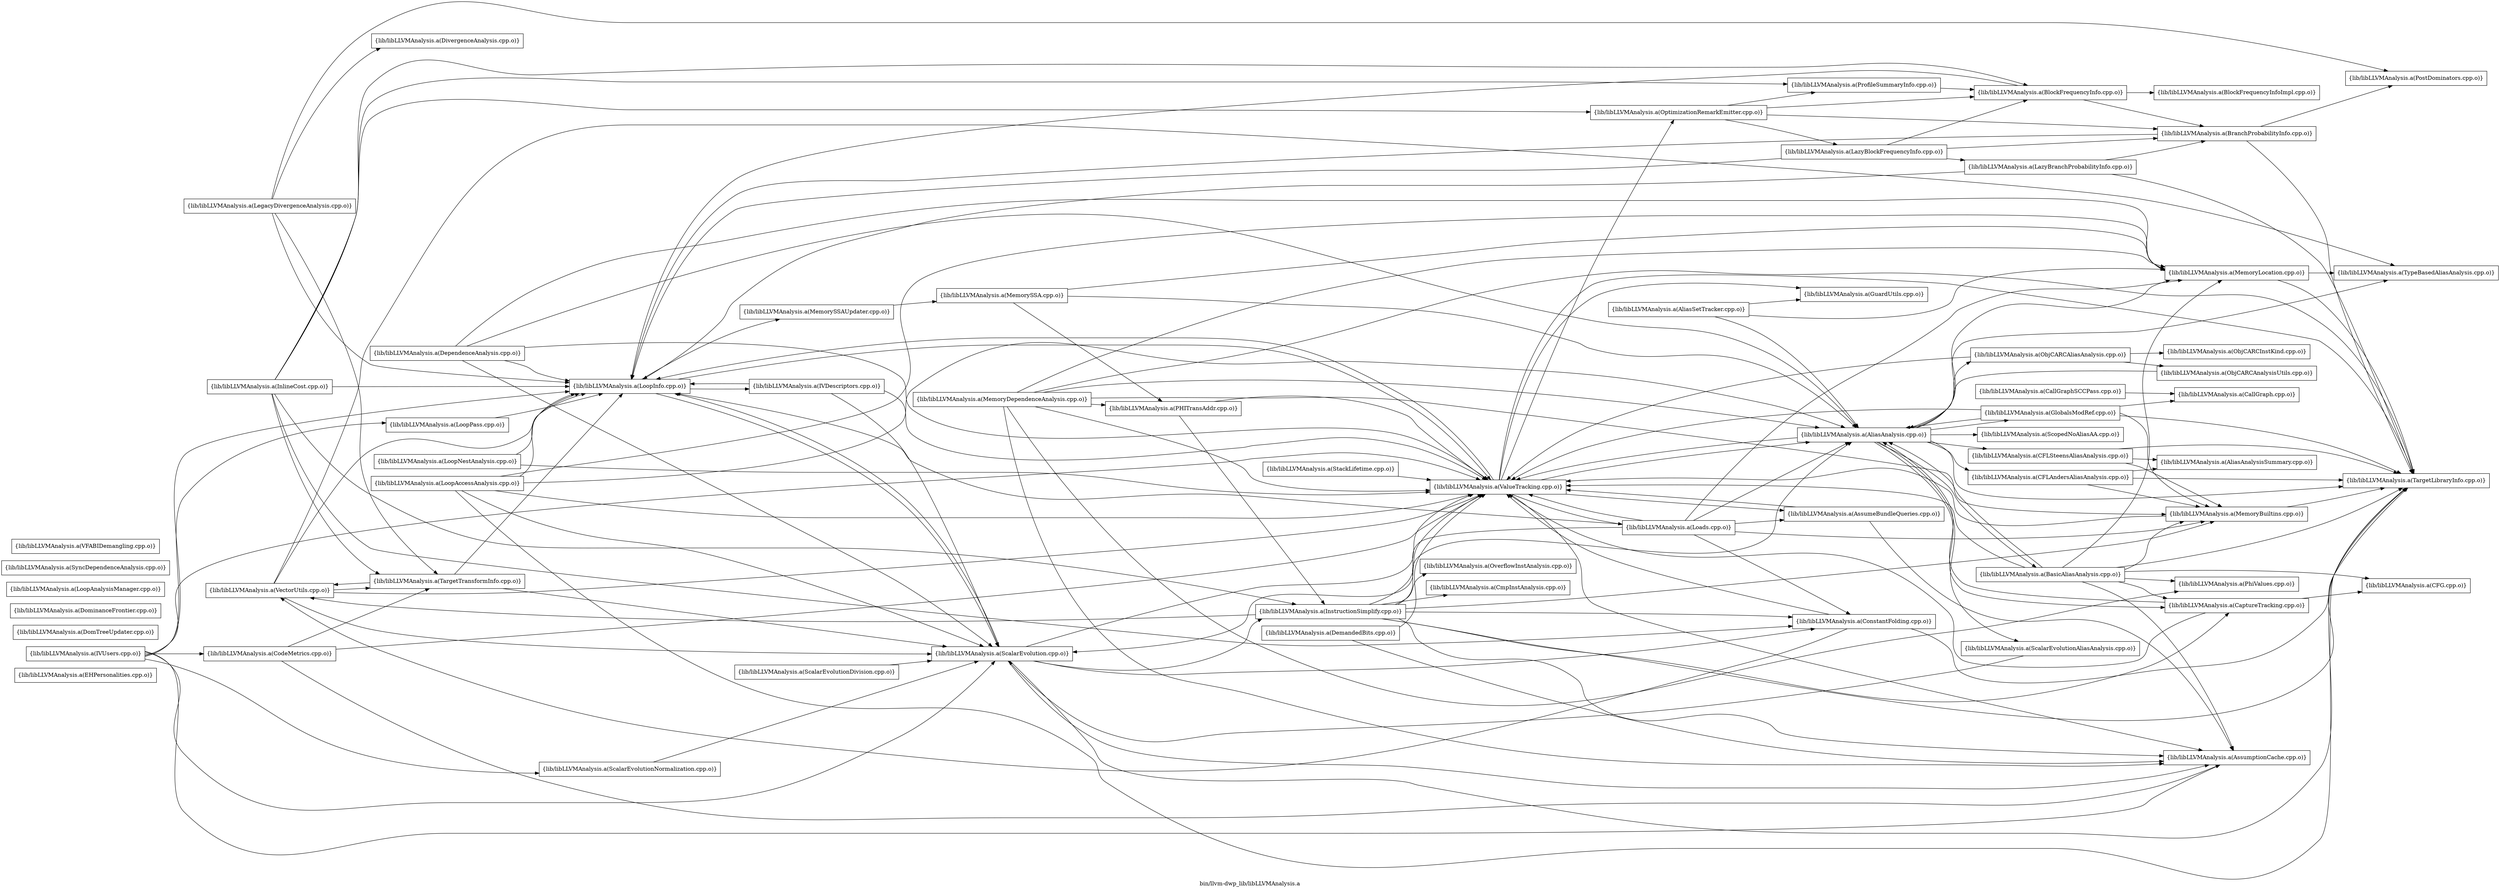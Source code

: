 digraph "bin/llvm-dwp_lib/libLLVMAnalysis.a" {
	label="bin/llvm-dwp_lib/libLLVMAnalysis.a";
	rankdir=LR;

	Node0x55b3c19385a8 [shape=record,shape=box,group=0,label="{lib/libLLVMAnalysis.a(EHPersonalities.cpp.o)}"];
	Node0x55b3c193c6a8 [shape=record,shape=box,group=0,label="{lib/libLLVMAnalysis.a(VectorUtils.cpp.o)}"];
	Node0x55b3c193c6a8 -> Node0x55b3c1937108;
	Node0x55b3c193c6a8 -> Node0x55b3c1939598;
	Node0x55b3c193c6a8 -> Node0x55b3c1931848;
	Node0x55b3c193c6a8 -> Node0x55b3c1930678;
	Node0x55b3c193c6a8 -> Node0x55b3c193cab8;
	Node0x55b3c1931848 [shape=record,shape=box,group=0,label="{lib/libLLVMAnalysis.a(TargetTransformInfo.cpp.o)}"];
	Node0x55b3c1931848 -> Node0x55b3c1937108;
	Node0x55b3c1931848 -> Node0x55b3c1939598;
	Node0x55b3c1931848 -> Node0x55b3c193c6a8;
	Node0x55b3c193cab8 [shape=record,shape=box,group=0,label="{lib/libLLVMAnalysis.a(ValueTracking.cpp.o)}"];
	Node0x55b3c193cab8 -> Node0x55b3c1942b48;
	Node0x55b3c193cab8 -> Node0x55b3c19438b8;
	Node0x55b3c193cab8 -> Node0x55b3c1943138;
	Node0x55b3c193cab8 -> Node0x55b3c19406b8;
	Node0x55b3c193cab8 -> Node0x55b3c1933f58;
	Node0x55b3c193cab8 -> Node0x55b3c1937108;
	Node0x55b3c193cab8 -> Node0x55b3c1937d88;
	Node0x55b3c193cab8 -> Node0x55b3c1931fc8;
	Node0x55b3c1935358 [shape=record,shape=box,group=0,label="{lib/libLLVMAnalysis.a(ProfileSummaryInfo.cpp.o)}"];
	Node0x55b3c1935358 -> Node0x55b3c192fea8;
	Node0x55b3c1942b48 [shape=record,shape=box,group=0,label="{lib/libLLVMAnalysis.a(AliasAnalysis.cpp.o)}"];
	Node0x55b3c1942b48 -> Node0x55b3c1930c18;
	Node0x55b3c1942b48 -> Node0x55b3c1932d38;
	Node0x55b3c1942b48 -> Node0x55b3c193dbe8;
	Node0x55b3c1942b48 -> Node0x55b3c1935998;
	Node0x55b3c1942b48 -> Node0x55b3c193fee8;
	Node0x55b3c1942b48 -> Node0x55b3c1935b28;
	Node0x55b3c1942b48 -> Node0x55b3c19371f8;
	Node0x55b3c1942b48 -> Node0x55b3c1938918;
	Node0x55b3c1942b48 -> Node0x55b3c1931fc8;
	Node0x55b3c1942b48 -> Node0x55b3c1930678;
	Node0x55b3c1942b48 -> Node0x55b3c192fef8;
	Node0x55b3c1942b48 -> Node0x55b3c193cab8;
	Node0x55b3c1936ca8 [shape=record,shape=box,group=0,label="{lib/libLLVMAnalysis.a(DomTreeUpdater.cpp.o)}"];
	Node0x55b3c1937108 [shape=record,shape=box,group=0,label="{lib/libLLVMAnalysis.a(LoopInfo.cpp.o)}"];
	Node0x55b3c1937108 -> Node0x55b3c1941158;
	Node0x55b3c1937108 -> Node0x55b3c1934cc8;
	Node0x55b3c1937108 -> Node0x55b3c1939598;
	Node0x55b3c1937108 -> Node0x55b3c193cab8;
	Node0x55b3c1939598 [shape=record,shape=box,group=0,label="{lib/libLLVMAnalysis.a(ScalarEvolution.cpp.o)}"];
	Node0x55b3c1939598 -> Node0x55b3c1943138;
	Node0x55b3c1939598 -> Node0x55b3c1935768;
	Node0x55b3c1939598 -> Node0x55b3c1942f08;
	Node0x55b3c1939598 -> Node0x55b3c1937108;
	Node0x55b3c1939598 -> Node0x55b3c1931fc8;
	Node0x55b3c1939598 -> Node0x55b3c193cab8;
	Node0x55b3c1935768 [shape=record,shape=box,group=0,label="{lib/libLLVMAnalysis.a(ConstantFolding.cpp.o)}"];
	Node0x55b3c1935768 -> Node0x55b3c1931fc8;
	Node0x55b3c1935768 -> Node0x55b3c193cab8;
	Node0x55b3c1935768 -> Node0x55b3c193c6a8;
	Node0x55b3c192fea8 [shape=record,shape=box,group=0,label="{lib/libLLVMAnalysis.a(BlockFrequencyInfo.cpp.o)}"];
	Node0x55b3c192fea8 -> Node0x55b3c1931988;
	Node0x55b3c192fea8 -> Node0x55b3c19320b8;
	Node0x55b3c192fea8 -> Node0x55b3c1937108;
	Node0x55b3c19320b8 [shape=record,shape=box,group=0,label="{lib/libLLVMAnalysis.a(BranchProbabilityInfo.cpp.o)}"];
	Node0x55b3c19320b8 -> Node0x55b3c1937108;
	Node0x55b3c19320b8 -> Node0x55b3c1939368;
	Node0x55b3c19320b8 -> Node0x55b3c1931fc8;
	Node0x55b3c1937d88 [shape=record,shape=box,group=0,label="{lib/libLLVMAnalysis.a(OptimizationRemarkEmitter.cpp.o)}"];
	Node0x55b3c1937d88 -> Node0x55b3c192fea8;
	Node0x55b3c1937d88 -> Node0x55b3c19320b8;
	Node0x55b3c1937d88 -> Node0x55b3c1930128;
	Node0x55b3c1937d88 -> Node0x55b3c1935358;
	Node0x55b3c1930678 [shape=record,shape=box,group=0,label="{lib/libLLVMAnalysis.a(TypeBasedAliasAnalysis.cpp.o)}"];
	Node0x55b3c1930128 [shape=record,shape=box,group=0,label="{lib/libLLVMAnalysis.a(LazyBlockFrequencyInfo.cpp.o)}"];
	Node0x55b3c1930128 -> Node0x55b3c192fea8;
	Node0x55b3c1930128 -> Node0x55b3c19320b8;
	Node0x55b3c1930128 -> Node0x55b3c192fd68;
	Node0x55b3c1930128 -> Node0x55b3c1937108;
	Node0x55b3c1931fc8 [shape=record,shape=box,group=0,label="{lib/libLLVMAnalysis.a(TargetLibraryInfo.cpp.o)}"];
	Node0x55b3c1930e48 [shape=record,shape=box,group=0,label="{lib/libLLVMAnalysis.a(LegacyDivergenceAnalysis.cpp.o)}"];
	Node0x55b3c1930e48 -> Node0x55b3c19337d8;
	Node0x55b3c1930e48 -> Node0x55b3c1937108;
	Node0x55b3c1930e48 -> Node0x55b3c1939368;
	Node0x55b3c1930e48 -> Node0x55b3c1931848;
	Node0x55b3c19312f8 [shape=record,shape=box,group=0,label="{lib/libLLVMAnalysis.a(CFG.cpp.o)}"];
	Node0x55b3c1931988 [shape=record,shape=box,group=0,label="{lib/libLLVMAnalysis.a(BlockFrequencyInfoImpl.cpp.o)}"];
	Node0x55b3c1930c18 [shape=record,shape=box,group=0,label="{lib/libLLVMAnalysis.a(BasicAliasAnalysis.cpp.o)}"];
	Node0x55b3c1930c18 -> Node0x55b3c1942b48;
	Node0x55b3c1930c18 -> Node0x55b3c1943138;
	Node0x55b3c1930c18 -> Node0x55b3c19312f8;
	Node0x55b3c1930c18 -> Node0x55b3c1935998;
	Node0x55b3c1930c18 -> Node0x55b3c1935498;
	Node0x55b3c1930c18 -> Node0x55b3c1935b28;
	Node0x55b3c1930c18 -> Node0x55b3c1939228;
	Node0x55b3c1930c18 -> Node0x55b3c1931fc8;
	Node0x55b3c1930c18 -> Node0x55b3c193cab8;
	Node0x55b3c1937248 [shape=record,shape=box,group=0,label="{lib/libLLVMAnalysis.a(DominanceFrontier.cpp.o)}"];
	Node0x55b3c193fee8 [shape=record,shape=box,group=0,label="{lib/libLLVMAnalysis.a(GlobalsModRef.cpp.o)}"];
	Node0x55b3c193fee8 -> Node0x55b3c1942b48;
	Node0x55b3c193fee8 -> Node0x55b3c193e908;
	Node0x55b3c193fee8 -> Node0x55b3c1935498;
	Node0x55b3c193fee8 -> Node0x55b3c1931fc8;
	Node0x55b3c193fee8 -> Node0x55b3c193cab8;
	Node0x55b3c1941298 [shape=record,shape=box,group=0,label="{lib/libLLVMAnalysis.a(IVUsers.cpp.o)}"];
	Node0x55b3c1941298 -> Node0x55b3c1943138;
	Node0x55b3c1941298 -> Node0x55b3c1942008;
	Node0x55b3c1941298 -> Node0x55b3c1937108;
	Node0x55b3c1941298 -> Node0x55b3c1937798;
	Node0x55b3c1941298 -> Node0x55b3c1939598;
	Node0x55b3c1941298 -> Node0x55b3c1938b98;
	Node0x55b3c1941298 -> Node0x55b3c193cab8;
	Node0x55b3c19393b8 [shape=record,shape=box,group=0,label="{lib/libLLVMAnalysis.a(MemoryDependenceAnalysis.cpp.o)}"];
	Node0x55b3c19393b8 -> Node0x55b3c1942b48;
	Node0x55b3c19393b8 -> Node0x55b3c1943138;
	Node0x55b3c19393b8 -> Node0x55b3c1935498;
	Node0x55b3c19393b8 -> Node0x55b3c1935b28;
	Node0x55b3c19393b8 -> Node0x55b3c19375b8;
	Node0x55b3c19393b8 -> Node0x55b3c1939228;
	Node0x55b3c19393b8 -> Node0x55b3c1931fc8;
	Node0x55b3c19393b8 -> Node0x55b3c193cab8;
	Node0x55b3c1938918 [shape=record,shape=box,group=0,label="{lib/libLLVMAnalysis.a(ScalarEvolutionAliasAnalysis.cpp.o)}"];
	Node0x55b3c1938918 -> Node0x55b3c1939598;
	Node0x55b3c1933f58 [shape=record,shape=box,group=0,label="{lib/libLLVMAnalysis.a(Loads.cpp.o)}"];
	Node0x55b3c1933f58 -> Node0x55b3c1942b48;
	Node0x55b3c1933f58 -> Node0x55b3c19438b8;
	Node0x55b3c1933f58 -> Node0x55b3c1935768;
	Node0x55b3c1933f58 -> Node0x55b3c1937108;
	Node0x55b3c1933f58 -> Node0x55b3c1935498;
	Node0x55b3c1933f58 -> Node0x55b3c1935b28;
	Node0x55b3c1933f58 -> Node0x55b3c1939598;
	Node0x55b3c1933f58 -> Node0x55b3c193cab8;
	Node0x55b3c1935b28 [shape=record,shape=box,group=0,label="{lib/libLLVMAnalysis.a(MemoryLocation.cpp.o)}"];
	Node0x55b3c1935b28 -> Node0x55b3c1931fc8;
	Node0x55b3c1935b28 -> Node0x55b3c1930678;
	Node0x55b3c1932d38 [shape=record,shape=box,group=0,label="{lib/libLLVMAnalysis.a(CFLAndersAliasAnalysis.cpp.o)}"];
	Node0x55b3c1932d38 -> Node0x55b3c193da08;
	Node0x55b3c1932d38 -> Node0x55b3c1935498;
	Node0x55b3c1932d38 -> Node0x55b3c1931fc8;
	Node0x55b3c193dbe8 [shape=record,shape=box,group=0,label="{lib/libLLVMAnalysis.a(CFLSteensAliasAnalysis.cpp.o)}"];
	Node0x55b3c193dbe8 -> Node0x55b3c193da08;
	Node0x55b3c193dbe8 -> Node0x55b3c1935498;
	Node0x55b3c193dbe8 -> Node0x55b3c1931fc8;
	Node0x55b3c1935268 [shape=record,shape=box,group=0,label="{lib/libLLVMAnalysis.a(CallGraphSCCPass.cpp.o)}"];
	Node0x55b3c1935268 -> Node0x55b3c193e908;
	Node0x55b3c192fef8 [shape=record,shape=box,group=0,label="{lib/libLLVMAnalysis.a(ScopedNoAliasAA.cpp.o)}"];
	Node0x55b3c1942f08 [shape=record,shape=box,group=0,label="{lib/libLLVMAnalysis.a(InstructionSimplify.cpp.o)}"];
	Node0x55b3c1942f08 -> Node0x55b3c1942b48;
	Node0x55b3c1942f08 -> Node0x55b3c1943138;
	Node0x55b3c1942f08 -> Node0x55b3c1935998;
	Node0x55b3c1942f08 -> Node0x55b3c1935768;
	Node0x55b3c1942f08 -> Node0x55b3c1943228;
	Node0x55b3c1942f08 -> Node0x55b3c1935498;
	Node0x55b3c1942f08 -> Node0x55b3c19377e8;
	Node0x55b3c1942f08 -> Node0x55b3c1931fc8;
	Node0x55b3c1942f08 -> Node0x55b3c193cab8;
	Node0x55b3c1942f08 -> Node0x55b3c193c6a8;
	Node0x55b3c1943138 [shape=record,shape=box,group=0,label="{lib/libLLVMAnalysis.a(AssumptionCache.cpp.o)}"];
	Node0x55b3c1935b78 [shape=record,shape=box,group=0,label="{lib/libLLVMAnalysis.a(MemorySSA.cpp.o)}"];
	Node0x55b3c1935b78 -> Node0x55b3c1942b48;
	Node0x55b3c1935b78 -> Node0x55b3c1935b28;
	Node0x55b3c1935b78 -> Node0x55b3c19375b8;
	Node0x55b3c1934cc8 [shape=record,shape=box,group=0,label="{lib/libLLVMAnalysis.a(MemorySSAUpdater.cpp.o)}"];
	Node0x55b3c1934cc8 -> Node0x55b3c1935b78;
	Node0x55b3c1936168 [shape=record,shape=box,group=0,label="{lib/libLLVMAnalysis.a(ObjCARCInstKind.cpp.o)}"];
	Node0x55b3c1942328 [shape=record,shape=box,group=0,label="{lib/libLLVMAnalysis.a(InlineCost.cpp.o)}"];
	Node0x55b3c1942328 -> Node0x55b3c192fea8;
	Node0x55b3c1942328 -> Node0x55b3c1935768;
	Node0x55b3c1942328 -> Node0x55b3c1942f08;
	Node0x55b3c1942328 -> Node0x55b3c1937108;
	Node0x55b3c1942328 -> Node0x55b3c1937d88;
	Node0x55b3c1942328 -> Node0x55b3c1935358;
	Node0x55b3c1942328 -> Node0x55b3c1931848;
	Node0x55b3c1937978 [shape=record,shape=box,group=0,label="{lib/libLLVMAnalysis.a(StackLifetime.cpp.o)}"];
	Node0x55b3c1937978 -> Node0x55b3c193cab8;
	Node0x55b3c1936758 [shape=record,shape=box,group=0,label="{lib/libLLVMAnalysis.a(DemandedBits.cpp.o)}"];
	Node0x55b3c1936758 -> Node0x55b3c1943138;
	Node0x55b3c1936758 -> Node0x55b3c193cab8;
	Node0x55b3c1932f68 [shape=record,shape=box,group=0,label="{lib/libLLVMAnalysis.a(LoopAccessAnalysis.cpp.o)}"];
	Node0x55b3c1932f68 -> Node0x55b3c1942b48;
	Node0x55b3c1932f68 -> Node0x55b3c1937108;
	Node0x55b3c1932f68 -> Node0x55b3c1935b28;
	Node0x55b3c1932f68 -> Node0x55b3c1939598;
	Node0x55b3c1932f68 -> Node0x55b3c1931fc8;
	Node0x55b3c1932f68 -> Node0x55b3c193cab8;
	Node0x55b3c1937798 [shape=record,shape=box,group=0,label="{lib/libLLVMAnalysis.a(LoopPass.cpp.o)}"];
	Node0x55b3c1937798 -> Node0x55b3c1937108;
	Node0x55b3c1938b98 [shape=record,shape=box,group=0,label="{lib/libLLVMAnalysis.a(ScalarEvolutionNormalization.cpp.o)}"];
	Node0x55b3c1938b98 -> Node0x55b3c1939598;
	Node0x55b3c1935498 [shape=record,shape=box,group=0,label="{lib/libLLVMAnalysis.a(MemoryBuiltins.cpp.o)}"];
	Node0x55b3c1935498 -> Node0x55b3c1931fc8;
	Node0x55b3c1935498 -> Node0x55b3c193cab8;
	Node0x55b3c1939368 [shape=record,shape=box,group=0,label="{lib/libLLVMAnalysis.a(PostDominators.cpp.o)}"];
	Node0x55b3c1941158 [shape=record,shape=box,group=0,label="{lib/libLLVMAnalysis.a(IVDescriptors.cpp.o)}"];
	Node0x55b3c1941158 -> Node0x55b3c1937108;
	Node0x55b3c1941158 -> Node0x55b3c1939598;
	Node0x55b3c1941158 -> Node0x55b3c193cab8;
	Node0x55b3c193e908 [shape=record,shape=box,group=0,label="{lib/libLLVMAnalysis.a(CallGraph.cpp.o)}"];
	Node0x55b3c1935998 [shape=record,shape=box,group=0,label="{lib/libLLVMAnalysis.a(CaptureTracking.cpp.o)}"];
	Node0x55b3c1935998 -> Node0x55b3c1942b48;
	Node0x55b3c1935998 -> Node0x55b3c19312f8;
	Node0x55b3c1935998 -> Node0x55b3c193cab8;
	Node0x55b3c19438b8 [shape=record,shape=box,group=0,label="{lib/libLLVMAnalysis.a(AssumeBundleQueries.cpp.o)}"];
	Node0x55b3c19438b8 -> Node0x55b3c1943138;
	Node0x55b3c19438b8 -> Node0x55b3c193cab8;
	Node0x55b3c19370b8 [shape=record,shape=box,group=0,label="{lib/libLLVMAnalysis.a(DependenceAnalysis.cpp.o)}"];
	Node0x55b3c19370b8 -> Node0x55b3c1942b48;
	Node0x55b3c19370b8 -> Node0x55b3c1937108;
	Node0x55b3c19370b8 -> Node0x55b3c1935b28;
	Node0x55b3c19370b8 -> Node0x55b3c1939598;
	Node0x55b3c19370b8 -> Node0x55b3c193cab8;
	Node0x55b3c19406b8 [shape=record,shape=box,group=0,label="{lib/libLLVMAnalysis.a(GuardUtils.cpp.o)}"];
	Node0x55b3c19371f8 [shape=record,shape=box,group=0,label="{lib/libLLVMAnalysis.a(ObjCARCAliasAnalysis.cpp.o)}"];
	Node0x55b3c19371f8 -> Node0x55b3c1936398;
	Node0x55b3c19371f8 -> Node0x55b3c1936168;
	Node0x55b3c19371f8 -> Node0x55b3c193cab8;
	Node0x55b3c1939228 [shape=record,shape=box,group=0,label="{lib/libLLVMAnalysis.a(PhiValues.cpp.o)}"];
	Node0x55b3c193da08 [shape=record,shape=box,group=0,label="{lib/libLLVMAnalysis.a(AliasAnalysisSummary.cpp.o)}"];
	Node0x55b3c1942008 [shape=record,shape=box,group=0,label="{lib/libLLVMAnalysis.a(CodeMetrics.cpp.o)}"];
	Node0x55b3c1942008 -> Node0x55b3c1943138;
	Node0x55b3c1942008 -> Node0x55b3c1931848;
	Node0x55b3c1942008 -> Node0x55b3c193cab8;
	Node0x55b3c1943228 [shape=record,shape=box,group=0,label="{lib/libLLVMAnalysis.a(CmpInstAnalysis.cpp.o)}"];
	Node0x55b3c19377e8 [shape=record,shape=box,group=0,label="{lib/libLLVMAnalysis.a(OverflowInstAnalysis.cpp.o)}"];
	Node0x55b3c192fd68 [shape=record,shape=box,group=0,label="{lib/libLLVMAnalysis.a(LazyBranchProbabilityInfo.cpp.o)}"];
	Node0x55b3c192fd68 -> Node0x55b3c19320b8;
	Node0x55b3c192fd68 -> Node0x55b3c1937108;
	Node0x55b3c192fd68 -> Node0x55b3c1931fc8;
	Node0x55b3c19337d8 [shape=record,shape=box,group=0,label="{lib/libLLVMAnalysis.a(DivergenceAnalysis.cpp.o)}"];
	Node0x55b3c1934368 [shape=record,shape=box,group=0,label="{lib/libLLVMAnalysis.a(AliasSetTracker.cpp.o)}"];
	Node0x55b3c1934368 -> Node0x55b3c1942b48;
	Node0x55b3c1934368 -> Node0x55b3c19406b8;
	Node0x55b3c1934368 -> Node0x55b3c1935b28;
	Node0x55b3c1934b38 [shape=record,shape=box,group=0,label="{lib/libLLVMAnalysis.a(LoopAnalysisManager.cpp.o)}"];
	Node0x55b3c1935fd8 [shape=record,shape=box,group=0,label="{lib/libLLVMAnalysis.a(LoopNestAnalysis.cpp.o)}"];
	Node0x55b3c1935fd8 -> Node0x55b3c1937108;
	Node0x55b3c1935fd8 -> Node0x55b3c193cab8;
	Node0x55b3c19375b8 [shape=record,shape=box,group=0,label="{lib/libLLVMAnalysis.a(PHITransAddr.cpp.o)}"];
	Node0x55b3c19375b8 -> Node0x55b3c1942f08;
	Node0x55b3c19375b8 -> Node0x55b3c193cab8;
	Node0x55b3c1936398 [shape=record,shape=box,group=0,label="{lib/libLLVMAnalysis.a(ObjCARCAnalysisUtils.cpp.o)}"];
	Node0x55b3c1936398 -> Node0x55b3c1942b48;
	Node0x55b3c1937dd8 [shape=record,shape=box,group=0,label="{lib/libLLVMAnalysis.a(ScalarEvolutionDivision.cpp.o)}"];
	Node0x55b3c1937dd8 -> Node0x55b3c1939598;
	Node0x55b3c19334b8 [shape=record,shape=box,group=0,label="{lib/libLLVMAnalysis.a(SyncDependenceAnalysis.cpp.o)}"];
	Node0x55b3c193d2d8 [shape=record,shape=box,group=0,label="{lib/libLLVMAnalysis.a(VFABIDemangling.cpp.o)}"];
}
